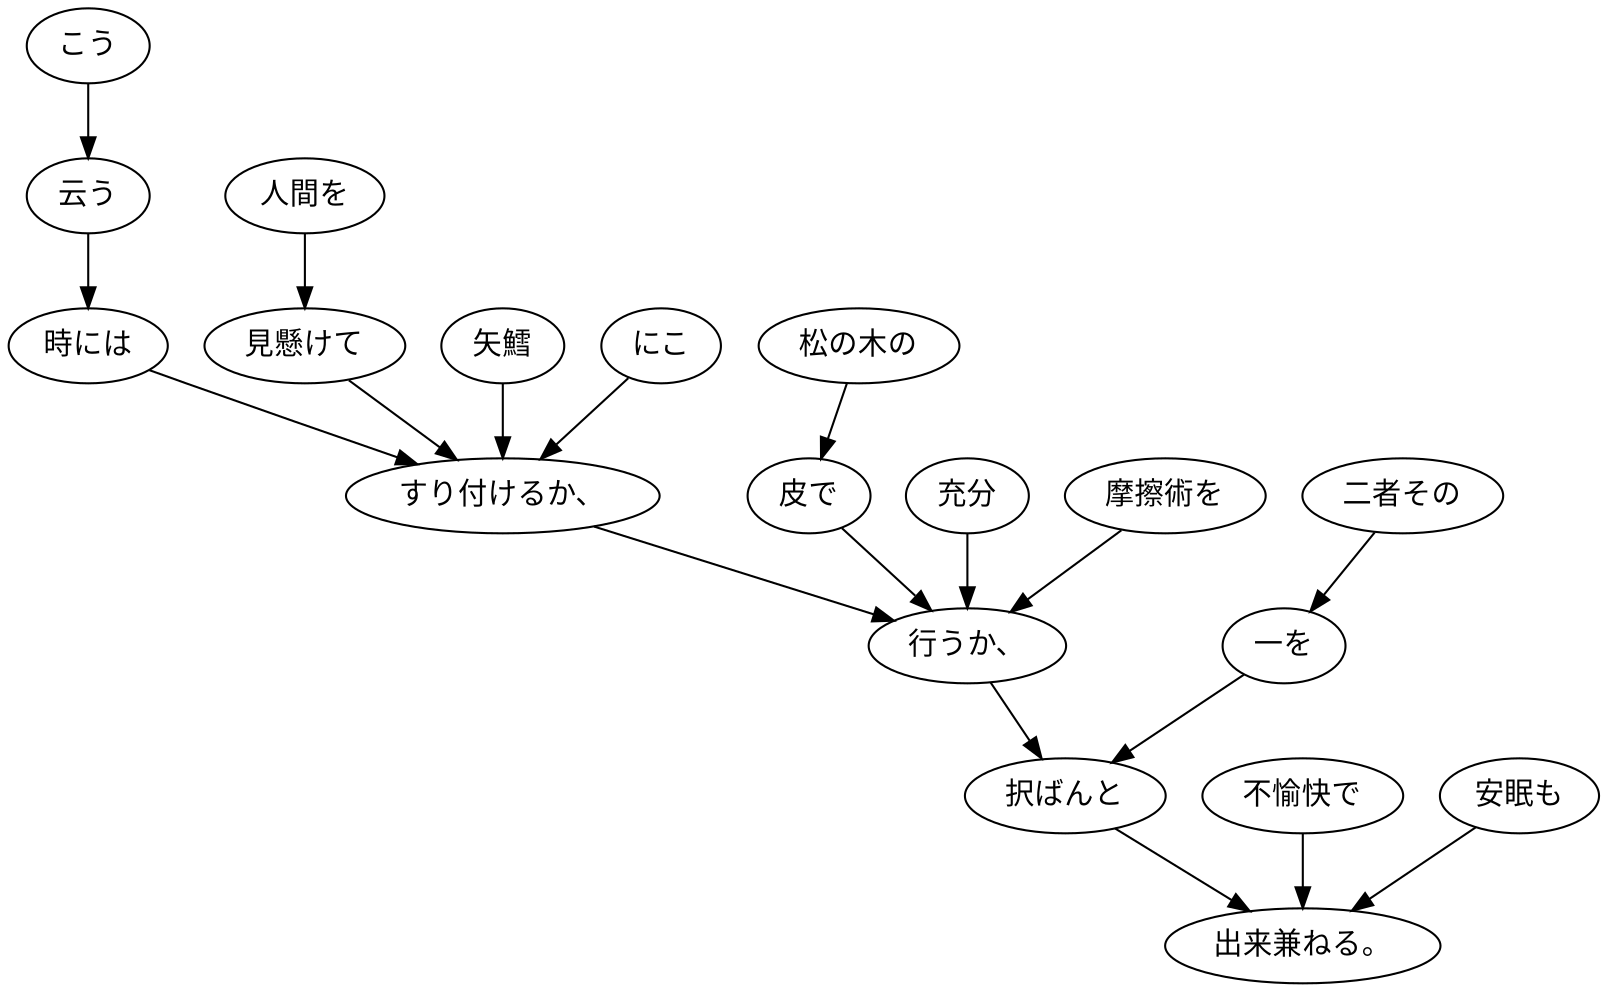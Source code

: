 digraph graph4183 {
	node0 [label="こう"];
	node1 [label="云う"];
	node2 [label="時には"];
	node3 [label="人間を"];
	node4 [label="見懸けて"];
	node5 [label="矢鱈"];
	node6 [label="にこ"];
	node7 [label="すり付けるか、"];
	node8 [label="松の木の"];
	node9 [label="皮で"];
	node10 [label="充分"];
	node11 [label="摩擦術を"];
	node12 [label="行うか、"];
	node13 [label="二者その"];
	node14 [label="一を"];
	node15 [label="択ばんと"];
	node16 [label="不愉快で"];
	node17 [label="安眠も"];
	node18 [label="出来兼ねる。"];
	node0 -> node1;
	node1 -> node2;
	node2 -> node7;
	node3 -> node4;
	node4 -> node7;
	node5 -> node7;
	node6 -> node7;
	node7 -> node12;
	node8 -> node9;
	node9 -> node12;
	node10 -> node12;
	node11 -> node12;
	node12 -> node15;
	node13 -> node14;
	node14 -> node15;
	node15 -> node18;
	node16 -> node18;
	node17 -> node18;
}
